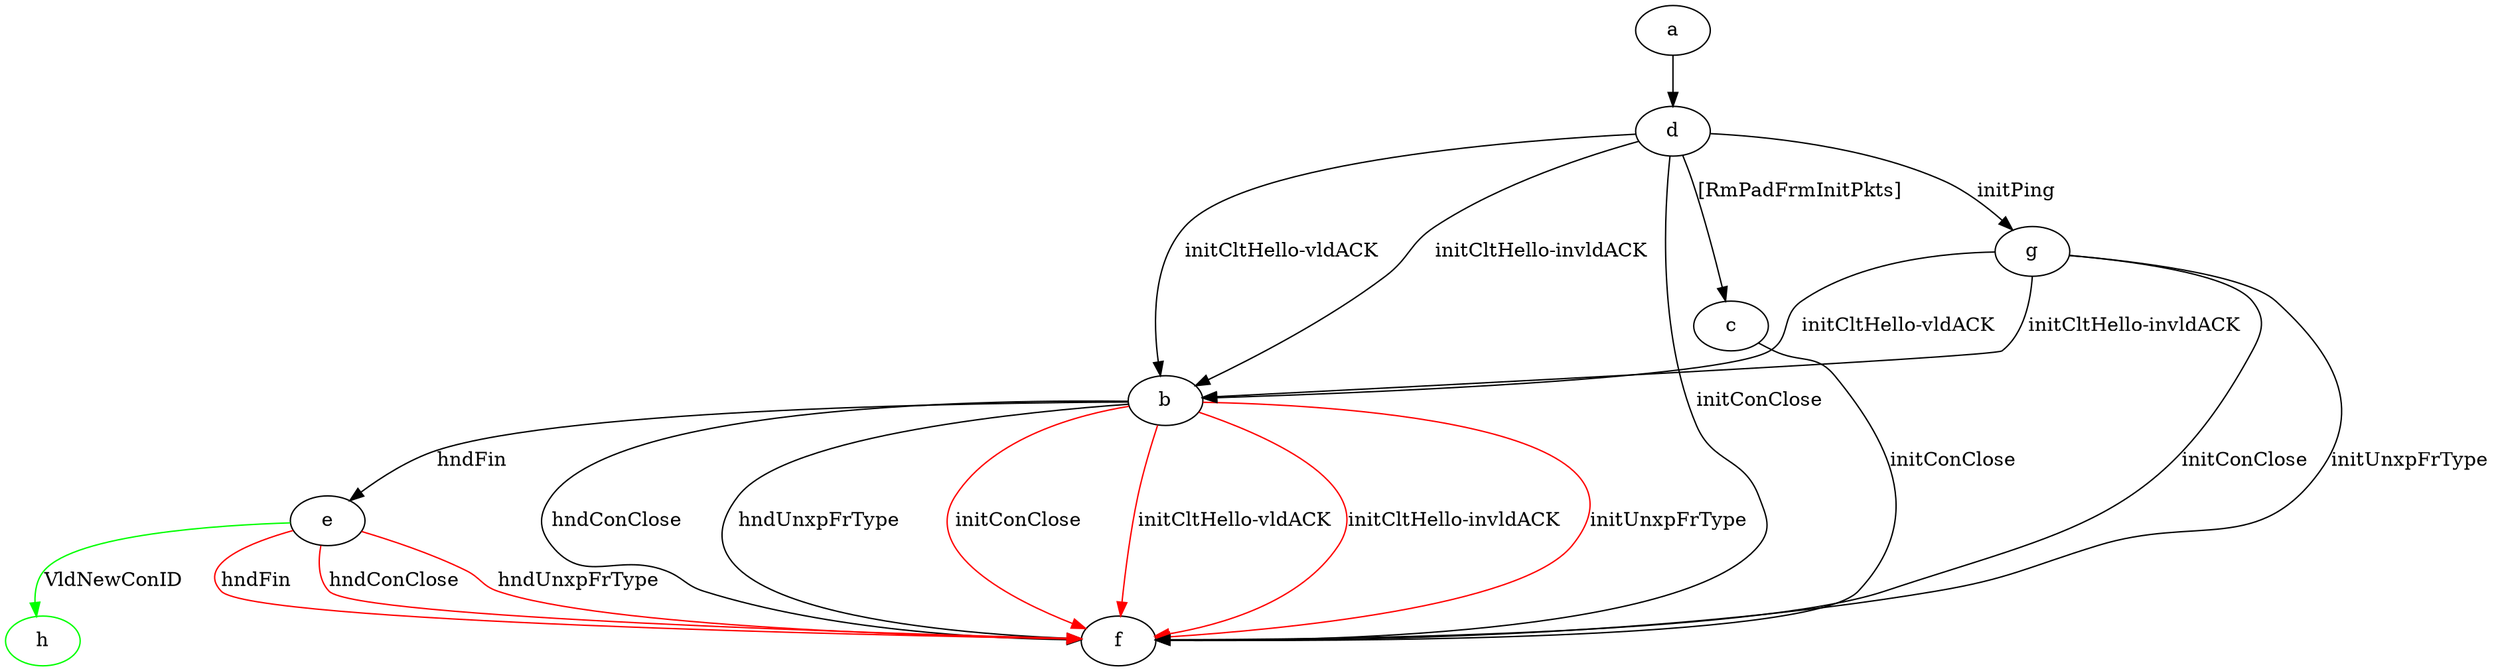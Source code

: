 digraph "" {
	a -> d	[key=0];
	b -> e	[key=0,
		label="hndFin "];
	b -> f	[key=0,
		label="hndConClose "];
	b -> f	[key=1,
		label="hndUnxpFrType "];
	b -> f	[key=2,
		color=red,
		label="initConClose "];
	b -> f	[key=3,
		color=red,
		label="initCltHello-vldACK "];
	b -> f	[key=4,
		color=red,
		label="initCltHello-invldACK "];
	b -> f	[key=5,
		color=red,
		label="initUnxpFrType "];
	c -> f	[key=0,
		label="initConClose "];
	d -> b	[key=0,
		label="initCltHello-vldACK "];
	d -> b	[key=1,
		label="initCltHello-invldACK "];
	d -> c	[key=0,
		label="[RmPadFrmInitPkts] "];
	d -> f	[key=0,
		label="initConClose "];
	d -> g	[key=0,
		label="initPing "];
	e -> f	[key=0,
		color=red,
		label="hndFin "];
	e -> f	[key=1,
		color=red,
		label="hndConClose "];
	e -> f	[key=2,
		color=red,
		label="hndUnxpFrType "];
	h	[color=green];
	e -> h	[key=0,
		color=green,
		label="VldNewConID "];
	g -> b	[key=0,
		label="initCltHello-vldACK "];
	g -> b	[key=1,
		label="initCltHello-invldACK "];
	g -> f	[key=0,
		label="initConClose "];
	g -> f	[key=1,
		label="initUnxpFrType "];
}

